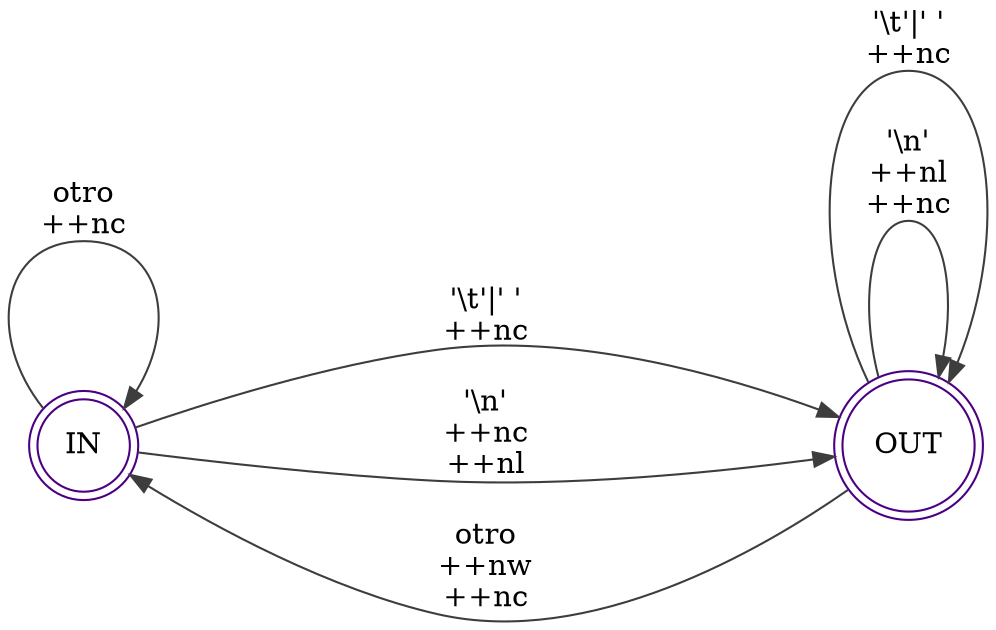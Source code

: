 digraph finite_state_machine {
	rankdir=LR;
	ranksep=4;
	nodesep=1;

	node [shape = doublecircle, color="indigo"]; IN OUT
	IN -> IN [ label = "otro\n++nc" color="grey24" ];
	IN -> OUT [ label = "'\\t'|' '\n++nc" color="grey24" ];
	IN -> OUT [ label = "'\\n'\n++nc\n++nl" color="grey24" ];
	OUT -> IN [ label = "otro\n++nw\n++nc" color="grey24" ];
	OUT -> OUT [ label = "'\\n'\n++nl\n++nc" color="grey24" ];
	OUT -> OUT [ label = "'\\t'|' '\n++nc" color="grey24" ];
}